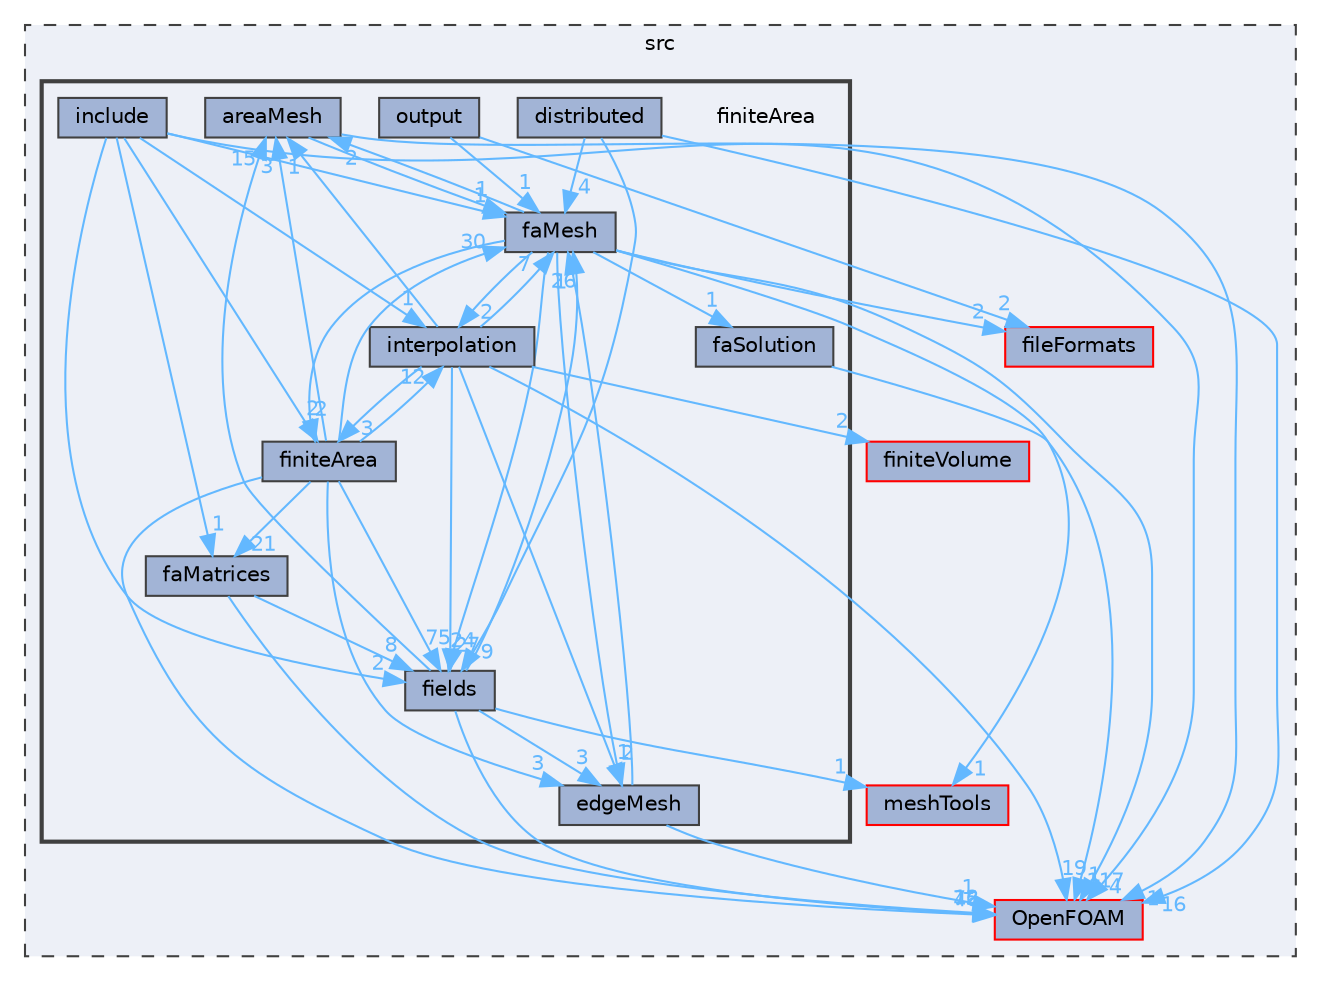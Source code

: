 digraph "src/finiteArea"
{
 // LATEX_PDF_SIZE
  bgcolor="transparent";
  edge [fontname=Helvetica,fontsize=10,labelfontname=Helvetica,labelfontsize=10];
  node [fontname=Helvetica,fontsize=10,shape=box,height=0.2,width=0.4];
  compound=true
  subgraph clusterdir_68267d1309a1af8e8297ef4c3efbcdba {
    graph [ bgcolor="#edf0f7", pencolor="grey25", label="src", fontname=Helvetica,fontsize=10 style="filled,dashed", URL="dir_68267d1309a1af8e8297ef4c3efbcdba.html",tooltip=""]
  dir_ae30ad0bef50cf391b24c614251bb9fd [label="meshTools", fillcolor="#a2b4d6", color="red", style="filled", URL="dir_ae30ad0bef50cf391b24c614251bb9fd.html",tooltip=""];
  dir_b05602f37bb521a7142c0a3e200b5f35 [label="fileFormats", fillcolor="#a2b4d6", color="red", style="filled", URL="dir_b05602f37bb521a7142c0a3e200b5f35.html",tooltip=""];
  dir_c5473ff19b20e6ec4dfe5c310b3778a8 [label="OpenFOAM", fillcolor="#a2b4d6", color="red", style="filled", URL="dir_c5473ff19b20e6ec4dfe5c310b3778a8.html",tooltip=""];
  dir_9bd15774b555cf7259a6fa18f99fe99b [label="finiteVolume", fillcolor="#a2b4d6", color="red", style="filled", URL="dir_9bd15774b555cf7259a6fa18f99fe99b.html",tooltip=""];
  subgraph clusterdir_b69a9eadfe761c231b266ce918b218a5 {
    graph [ bgcolor="#edf0f7", pencolor="grey25", label="", fontname=Helvetica,fontsize=10 style="filled,bold", URL="dir_b69a9eadfe761c231b266ce918b218a5.html",tooltip=""]
    dir_b69a9eadfe761c231b266ce918b218a5 [shape=plaintext, label="finiteArea"];
  dir_aa4bce7a1abbd72ee1f4d02ddf362a3b [label="areaMesh", fillcolor="#a2b4d6", color="grey25", style="filled", URL="dir_aa4bce7a1abbd72ee1f4d02ddf362a3b.html",tooltip=""];
  dir_b3531a5ea6b7a1bcb68cd9b3102afb69 [label="distributed", fillcolor="#a2b4d6", color="grey25", style="filled", URL="dir_b3531a5ea6b7a1bcb68cd9b3102afb69.html",tooltip=""];
  dir_6ef5889ffbfbbd682d743a67e9ce9e17 [label="edgeMesh", fillcolor="#a2b4d6", color="grey25", style="filled", URL="dir_6ef5889ffbfbbd682d743a67e9ce9e17.html",tooltip=""];
  dir_11fa0d52a0a43d2db65b942bd42d04b1 [label="faMatrices", fillcolor="#a2b4d6", color="grey25", style="filled", URL="dir_11fa0d52a0a43d2db65b942bd42d04b1.html",tooltip=""];
  dir_f14612db68a06d13a87d37d60dc895d5 [label="faMesh", fillcolor="#a2b4d6", color="grey25", style="filled", URL="dir_f14612db68a06d13a87d37d60dc895d5.html",tooltip=""];
  dir_c0d13370ed22102f7e18b59e3ca28bc7 [label="faSolution", fillcolor="#a2b4d6", color="grey25", style="filled", URL="dir_c0d13370ed22102f7e18b59e3ca28bc7.html",tooltip=""];
  dir_82c77a639fb8894523e0866635d617d1 [label="fields", fillcolor="#a2b4d6", color="grey25", style="filled", URL="dir_82c77a639fb8894523e0866635d617d1.html",tooltip=""];
  dir_b48fbfbe364b5d9546b561f47f4221eb [label="finiteArea", fillcolor="#a2b4d6", color="grey25", style="filled", URL="dir_b48fbfbe364b5d9546b561f47f4221eb.html",tooltip=""];
  dir_670f6c14a1f8c400a96cfc03280afe53 [label="include", fillcolor="#a2b4d6", color="grey25", style="filled", URL="dir_670f6c14a1f8c400a96cfc03280afe53.html",tooltip=""];
  dir_880b478b7287aa29b2969cd4b71f61be [label="interpolation", fillcolor="#a2b4d6", color="grey25", style="filled", URL="dir_880b478b7287aa29b2969cd4b71f61be.html",tooltip=""];
  dir_5295d1ef3d7e0435e7952beb5783bc1e [label="output", fillcolor="#a2b4d6", color="grey25", style="filled", URL="dir_5295d1ef3d7e0435e7952beb5783bc1e.html",tooltip=""];
  }
  }
  dir_aa4bce7a1abbd72ee1f4d02ddf362a3b->dir_c5473ff19b20e6ec4dfe5c310b3778a8 [headlabel="1", labeldistance=1.5 headhref="dir_000121_002695.html" href="dir_000121_002695.html" color="steelblue1" fontcolor="steelblue1"];
  dir_aa4bce7a1abbd72ee1f4d02ddf362a3b->dir_f14612db68a06d13a87d37d60dc895d5 [headlabel="1", labeldistance=1.5 headhref="dir_000121_001295.html" href="dir_000121_001295.html" color="steelblue1" fontcolor="steelblue1"];
  dir_b3531a5ea6b7a1bcb68cd9b3102afb69->dir_82c77a639fb8894523e0866635d617d1 [headlabel="9", labeldistance=1.5 headhref="dir_000979_001330.html" href="dir_000979_001330.html" color="steelblue1" fontcolor="steelblue1"];
  dir_b3531a5ea6b7a1bcb68cd9b3102afb69->dir_c5473ff19b20e6ec4dfe5c310b3778a8 [headlabel="16", labeldistance=1.5 headhref="dir_000979_002695.html" href="dir_000979_002695.html" color="steelblue1" fontcolor="steelblue1"];
  dir_b3531a5ea6b7a1bcb68cd9b3102afb69->dir_f14612db68a06d13a87d37d60dc895d5 [headlabel="4", labeldistance=1.5 headhref="dir_000979_001295.html" href="dir_000979_001295.html" color="steelblue1" fontcolor="steelblue1"];
  dir_6ef5889ffbfbbd682d743a67e9ce9e17->dir_c5473ff19b20e6ec4dfe5c310b3778a8 [headlabel="1", labeldistance=1.5 headhref="dir_001111_002695.html" href="dir_001111_002695.html" color="steelblue1" fontcolor="steelblue1"];
  dir_6ef5889ffbfbbd682d743a67e9ce9e17->dir_f14612db68a06d13a87d37d60dc895d5 [headlabel="1", labeldistance=1.5 headhref="dir_001111_001295.html" href="dir_001111_001295.html" color="steelblue1" fontcolor="steelblue1"];
  dir_11fa0d52a0a43d2db65b942bd42d04b1->dir_c5473ff19b20e6ec4dfe5c310b3778a8 [headlabel="12", labeldistance=1.5 headhref="dir_001293_002695.html" href="dir_001293_002695.html" color="steelblue1" fontcolor="steelblue1"];
  dir_11fa0d52a0a43d2db65b942bd42d04b1->dir_82c77a639fb8894523e0866635d617d1 [headlabel="8", labeldistance=1.5 headhref="dir_001293_001330.html" href="dir_001293_001330.html" color="steelblue1" fontcolor="steelblue1"];
  dir_f14612db68a06d13a87d37d60dc895d5->dir_82c77a639fb8894523e0866635d617d1 [headlabel="27", labeldistance=1.5 headhref="dir_001295_001330.html" href="dir_001295_001330.html" color="steelblue1" fontcolor="steelblue1"];
  dir_f14612db68a06d13a87d37d60dc895d5->dir_880b478b7287aa29b2969cd4b71f61be [headlabel="2", labeldistance=1.5 headhref="dir_001295_001922.html" href="dir_001295_001922.html" color="steelblue1" fontcolor="steelblue1"];
  dir_f14612db68a06d13a87d37d60dc895d5->dir_ae30ad0bef50cf391b24c614251bb9fd [headlabel="1", labeldistance=1.5 headhref="dir_001295_002382.html" href="dir_001295_002382.html" color="steelblue1" fontcolor="steelblue1"];
  dir_f14612db68a06d13a87d37d60dc895d5->dir_b05602f37bb521a7142c0a3e200b5f35 [headlabel="2", labeldistance=1.5 headhref="dir_001295_001353.html" href="dir_001295_001353.html" color="steelblue1" fontcolor="steelblue1"];
  dir_f14612db68a06d13a87d37d60dc895d5->dir_b48fbfbe364b5d9546b561f47f4221eb [headlabel="2", labeldistance=1.5 headhref="dir_001295_001386.html" href="dir_001295_001386.html" color="steelblue1" fontcolor="steelblue1"];
  dir_f14612db68a06d13a87d37d60dc895d5->dir_c0d13370ed22102f7e18b59e3ca28bc7 [headlabel="1", labeldistance=1.5 headhref="dir_001295_001311.html" href="dir_001295_001311.html" color="steelblue1" fontcolor="steelblue1"];
  dir_f14612db68a06d13a87d37d60dc895d5->dir_c5473ff19b20e6ec4dfe5c310b3778a8 [headlabel="117", labeldistance=1.5 headhref="dir_001295_002695.html" href="dir_001295_002695.html" color="steelblue1" fontcolor="steelblue1"];
  dir_f14612db68a06d13a87d37d60dc895d5->dir_aa4bce7a1abbd72ee1f4d02ddf362a3b [headlabel="2", labeldistance=1.5 headhref="dir_001295_000121.html" href="dir_001295_000121.html" color="steelblue1" fontcolor="steelblue1"];
  dir_f14612db68a06d13a87d37d60dc895d5->dir_6ef5889ffbfbbd682d743a67e9ce9e17 [headlabel="2", labeldistance=1.5 headhref="dir_001295_001111.html" href="dir_001295_001111.html" color="steelblue1" fontcolor="steelblue1"];
  dir_c0d13370ed22102f7e18b59e3ca28bc7->dir_c5473ff19b20e6ec4dfe5c310b3778a8 [headlabel="1", labeldistance=1.5 headhref="dir_001311_002695.html" href="dir_001311_002695.html" color="steelblue1" fontcolor="steelblue1"];
  dir_82c77a639fb8894523e0866635d617d1->dir_6ef5889ffbfbbd682d743a67e9ce9e17 [headlabel="3", labeldistance=1.5 headhref="dir_001330_001111.html" href="dir_001330_001111.html" color="steelblue1" fontcolor="steelblue1"];
  dir_82c77a639fb8894523e0866635d617d1->dir_aa4bce7a1abbd72ee1f4d02ddf362a3b [headlabel="15", labeldistance=1.5 headhref="dir_001330_000121.html" href="dir_001330_000121.html" color="steelblue1" fontcolor="steelblue1"];
  dir_82c77a639fb8894523e0866635d617d1->dir_c5473ff19b20e6ec4dfe5c310b3778a8 [headlabel="75", labeldistance=1.5 headhref="dir_001330_002695.html" href="dir_001330_002695.html" color="steelblue1" fontcolor="steelblue1"];
  dir_82c77a639fb8894523e0866635d617d1->dir_f14612db68a06d13a87d37d60dc895d5 [headlabel="26", labeldistance=1.5 headhref="dir_001330_001295.html" href="dir_001330_001295.html" color="steelblue1" fontcolor="steelblue1"];
  dir_82c77a639fb8894523e0866635d617d1->dir_ae30ad0bef50cf391b24c614251bb9fd [headlabel="1", labeldistance=1.5 headhref="dir_001330_002382.html" href="dir_001330_002382.html" color="steelblue1" fontcolor="steelblue1"];
  dir_b48fbfbe364b5d9546b561f47f4221eb->dir_11fa0d52a0a43d2db65b942bd42d04b1 [headlabel="21", labeldistance=1.5 headhref="dir_001386_001293.html" href="dir_001386_001293.html" color="steelblue1" fontcolor="steelblue1"];
  dir_b48fbfbe364b5d9546b561f47f4221eb->dir_6ef5889ffbfbbd682d743a67e9ce9e17 [headlabel="3", labeldistance=1.5 headhref="dir_001386_001111.html" href="dir_001386_001111.html" color="steelblue1" fontcolor="steelblue1"];
  dir_b48fbfbe364b5d9546b561f47f4221eb->dir_82c77a639fb8894523e0866635d617d1 [headlabel="75", labeldistance=1.5 headhref="dir_001386_001330.html" href="dir_001386_001330.html" color="steelblue1" fontcolor="steelblue1"];
  dir_b48fbfbe364b5d9546b561f47f4221eb->dir_880b478b7287aa29b2969cd4b71f61be [headlabel="12", labeldistance=1.5 headhref="dir_001386_001922.html" href="dir_001386_001922.html" color="steelblue1" fontcolor="steelblue1"];
  dir_b48fbfbe364b5d9546b561f47f4221eb->dir_aa4bce7a1abbd72ee1f4d02ddf362a3b [headlabel="3", labeldistance=1.5 headhref="dir_001386_000121.html" href="dir_001386_000121.html" color="steelblue1" fontcolor="steelblue1"];
  dir_b48fbfbe364b5d9546b561f47f4221eb->dir_c5473ff19b20e6ec4dfe5c310b3778a8 [headlabel="46", labeldistance=1.5 headhref="dir_001386_002695.html" href="dir_001386_002695.html" color="steelblue1" fontcolor="steelblue1"];
  dir_b48fbfbe364b5d9546b561f47f4221eb->dir_f14612db68a06d13a87d37d60dc895d5 [headlabel="30", labeldistance=1.5 headhref="dir_001386_001295.html" href="dir_001386_001295.html" color="steelblue1" fontcolor="steelblue1"];
  dir_670f6c14a1f8c400a96cfc03280afe53->dir_11fa0d52a0a43d2db65b942bd42d04b1 [headlabel="1", labeldistance=1.5 headhref="dir_001797_001293.html" href="dir_001797_001293.html" color="steelblue1" fontcolor="steelblue1"];
  dir_670f6c14a1f8c400a96cfc03280afe53->dir_82c77a639fb8894523e0866635d617d1 [headlabel="2", labeldistance=1.5 headhref="dir_001797_001330.html" href="dir_001797_001330.html" color="steelblue1" fontcolor="steelblue1"];
  dir_670f6c14a1f8c400a96cfc03280afe53->dir_880b478b7287aa29b2969cd4b71f61be [headlabel="1", labeldistance=1.5 headhref="dir_001797_001922.html" href="dir_001797_001922.html" color="steelblue1" fontcolor="steelblue1"];
  dir_670f6c14a1f8c400a96cfc03280afe53->dir_b48fbfbe364b5d9546b561f47f4221eb [headlabel="2", labeldistance=1.5 headhref="dir_001797_001386.html" href="dir_001797_001386.html" color="steelblue1" fontcolor="steelblue1"];
  dir_670f6c14a1f8c400a96cfc03280afe53->dir_c5473ff19b20e6ec4dfe5c310b3778a8 [headlabel="4", labeldistance=1.5 headhref="dir_001797_002695.html" href="dir_001797_002695.html" color="steelblue1" fontcolor="steelblue1"];
  dir_670f6c14a1f8c400a96cfc03280afe53->dir_f14612db68a06d13a87d37d60dc895d5 [headlabel="1", labeldistance=1.5 headhref="dir_001797_001295.html" href="dir_001797_001295.html" color="steelblue1" fontcolor="steelblue1"];
  dir_880b478b7287aa29b2969cd4b71f61be->dir_6ef5889ffbfbbd682d743a67e9ce9e17 [headlabel="1", labeldistance=1.5 headhref="dir_001922_001111.html" href="dir_001922_001111.html" color="steelblue1" fontcolor="steelblue1"];
  dir_880b478b7287aa29b2969cd4b71f61be->dir_82c77a639fb8894523e0866635d617d1 [headlabel="24", labeldistance=1.5 headhref="dir_001922_001330.html" href="dir_001922_001330.html" color="steelblue1" fontcolor="steelblue1"];
  dir_880b478b7287aa29b2969cd4b71f61be->dir_aa4bce7a1abbd72ee1f4d02ddf362a3b [headlabel="1", labeldistance=1.5 headhref="dir_001922_000121.html" href="dir_001922_000121.html" color="steelblue1" fontcolor="steelblue1"];
  dir_880b478b7287aa29b2969cd4b71f61be->dir_c5473ff19b20e6ec4dfe5c310b3778a8 [headlabel="19", labeldistance=1.5 headhref="dir_001922_002695.html" href="dir_001922_002695.html" color="steelblue1" fontcolor="steelblue1"];
  dir_880b478b7287aa29b2969cd4b71f61be->dir_f14612db68a06d13a87d37d60dc895d5 [headlabel="7", labeldistance=1.5 headhref="dir_001922_001295.html" href="dir_001922_001295.html" color="steelblue1" fontcolor="steelblue1"];
  dir_880b478b7287aa29b2969cd4b71f61be->dir_b48fbfbe364b5d9546b561f47f4221eb [headlabel="3", labeldistance=1.5 headhref="dir_001922_001386.html" href="dir_001922_001386.html" color="steelblue1" fontcolor="steelblue1"];
  dir_880b478b7287aa29b2969cd4b71f61be->dir_9bd15774b555cf7259a6fa18f99fe99b [headlabel="2", labeldistance=1.5 headhref="dir_001922_001387.html" href="dir_001922_001387.html" color="steelblue1" fontcolor="steelblue1"];
  dir_5295d1ef3d7e0435e7952beb5783bc1e->dir_b05602f37bb521a7142c0a3e200b5f35 [headlabel="2", labeldistance=1.5 headhref="dir_002740_001353.html" href="dir_002740_001353.html" color="steelblue1" fontcolor="steelblue1"];
  dir_5295d1ef3d7e0435e7952beb5783bc1e->dir_f14612db68a06d13a87d37d60dc895d5 [headlabel="1", labeldistance=1.5 headhref="dir_002740_001295.html" href="dir_002740_001295.html" color="steelblue1" fontcolor="steelblue1"];
}
